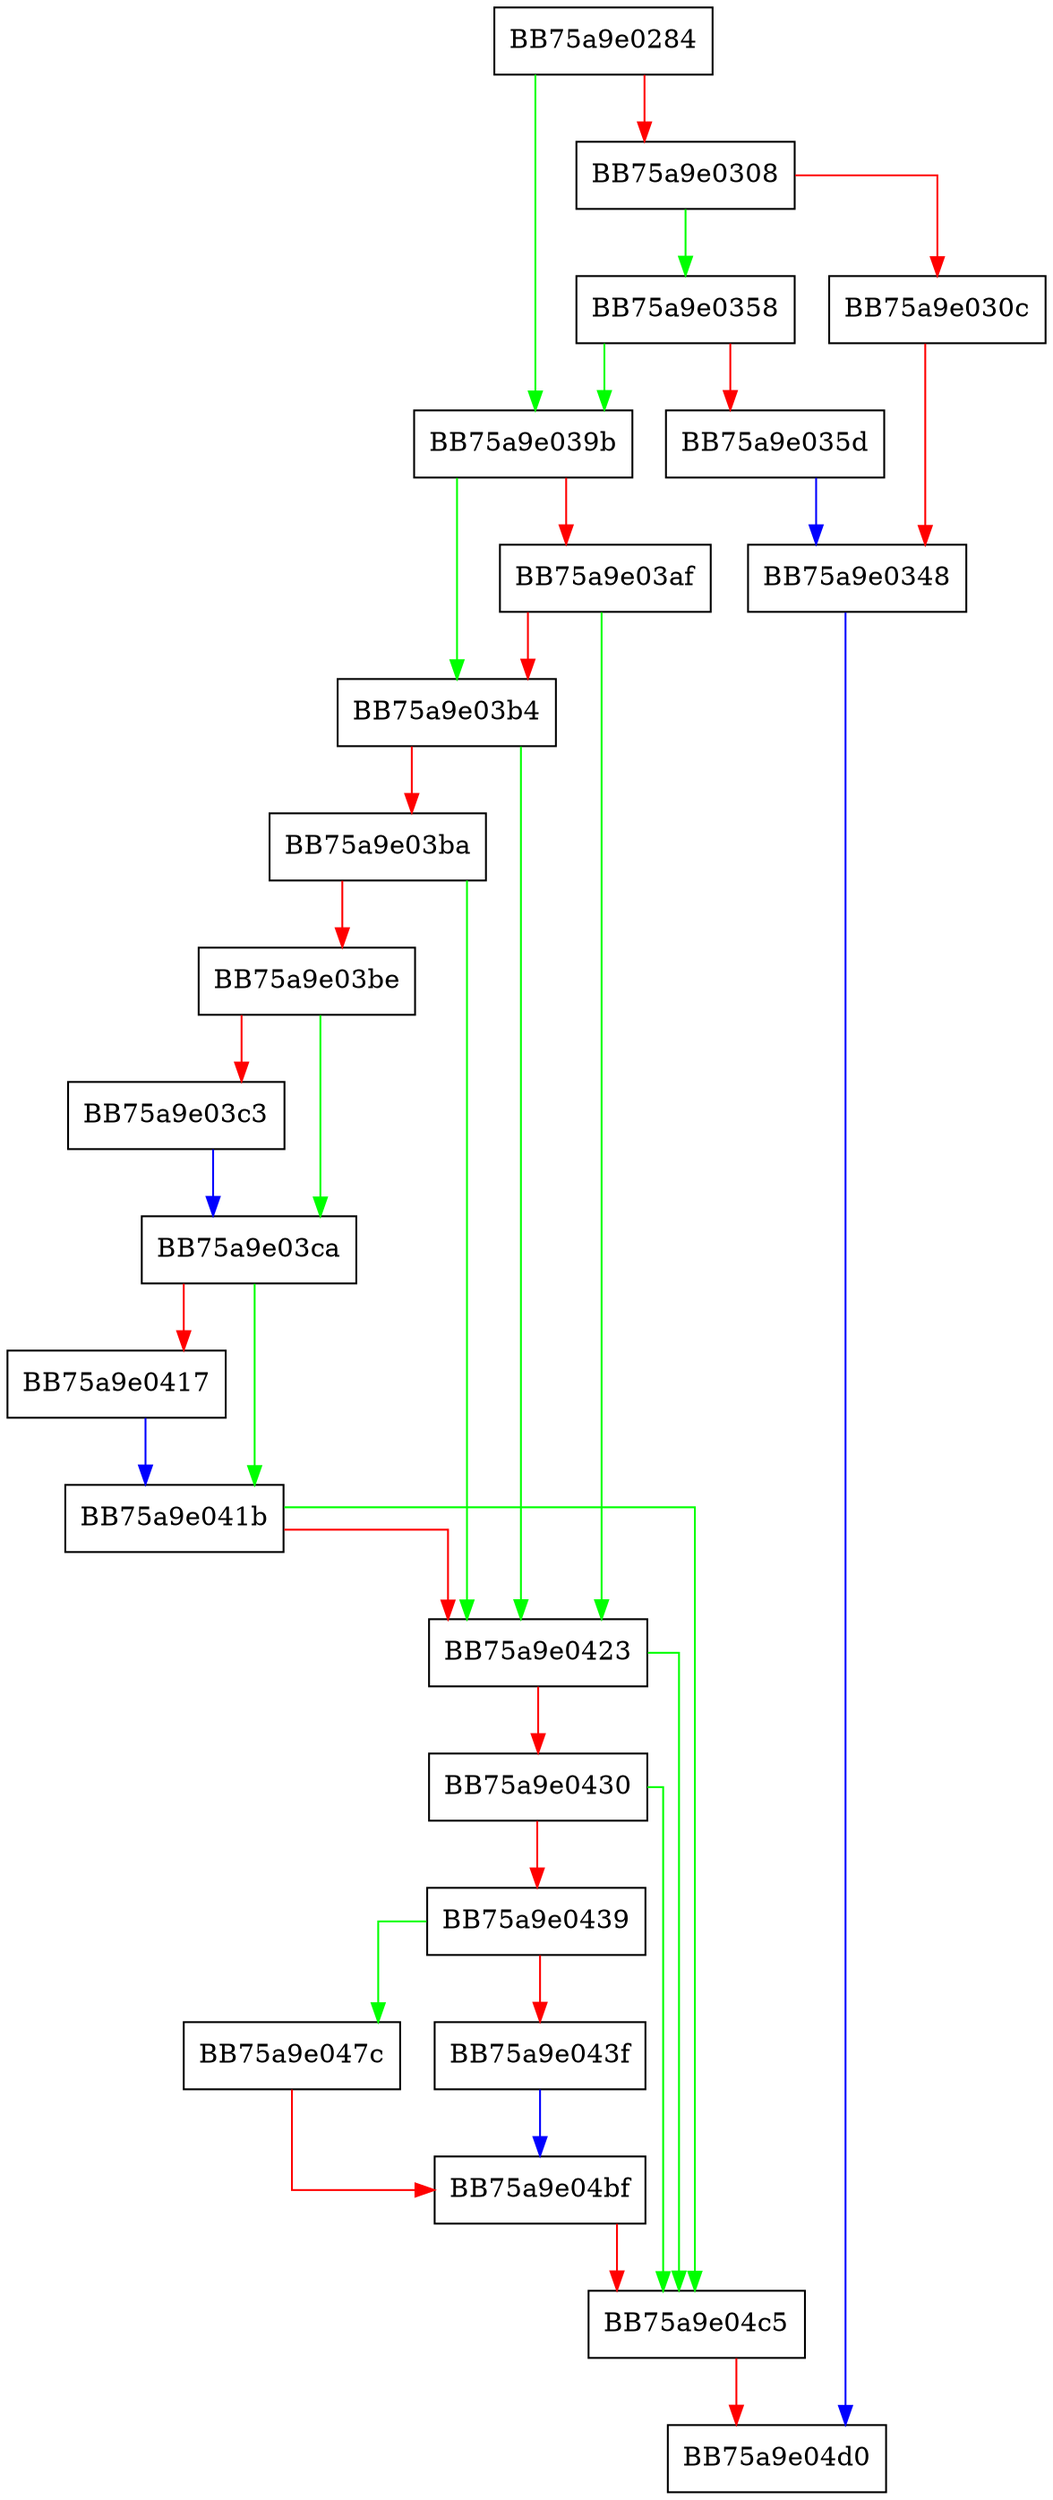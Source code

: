 digraph _set_model {
  node [shape="box"];
  graph [splines=ortho];
  BB75a9e0284 -> BB75a9e039b [color="green"];
  BB75a9e0284 -> BB75a9e0308 [color="red"];
  BB75a9e0308 -> BB75a9e0358 [color="green"];
  BB75a9e0308 -> BB75a9e030c [color="red"];
  BB75a9e030c -> BB75a9e0348 [color="red"];
  BB75a9e0348 -> BB75a9e04d0 [color="blue"];
  BB75a9e0358 -> BB75a9e039b [color="green"];
  BB75a9e0358 -> BB75a9e035d [color="red"];
  BB75a9e035d -> BB75a9e0348 [color="blue"];
  BB75a9e039b -> BB75a9e03b4 [color="green"];
  BB75a9e039b -> BB75a9e03af [color="red"];
  BB75a9e03af -> BB75a9e0423 [color="green"];
  BB75a9e03af -> BB75a9e03b4 [color="red"];
  BB75a9e03b4 -> BB75a9e0423 [color="green"];
  BB75a9e03b4 -> BB75a9e03ba [color="red"];
  BB75a9e03ba -> BB75a9e0423 [color="green"];
  BB75a9e03ba -> BB75a9e03be [color="red"];
  BB75a9e03be -> BB75a9e03ca [color="green"];
  BB75a9e03be -> BB75a9e03c3 [color="red"];
  BB75a9e03c3 -> BB75a9e03ca [color="blue"];
  BB75a9e03ca -> BB75a9e041b [color="green"];
  BB75a9e03ca -> BB75a9e0417 [color="red"];
  BB75a9e0417 -> BB75a9e041b [color="blue"];
  BB75a9e041b -> BB75a9e04c5 [color="green"];
  BB75a9e041b -> BB75a9e0423 [color="red"];
  BB75a9e0423 -> BB75a9e04c5 [color="green"];
  BB75a9e0423 -> BB75a9e0430 [color="red"];
  BB75a9e0430 -> BB75a9e04c5 [color="green"];
  BB75a9e0430 -> BB75a9e0439 [color="red"];
  BB75a9e0439 -> BB75a9e047c [color="green"];
  BB75a9e0439 -> BB75a9e043f [color="red"];
  BB75a9e043f -> BB75a9e04bf [color="blue"];
  BB75a9e047c -> BB75a9e04bf [color="red"];
  BB75a9e04bf -> BB75a9e04c5 [color="red"];
  BB75a9e04c5 -> BB75a9e04d0 [color="red"];
}